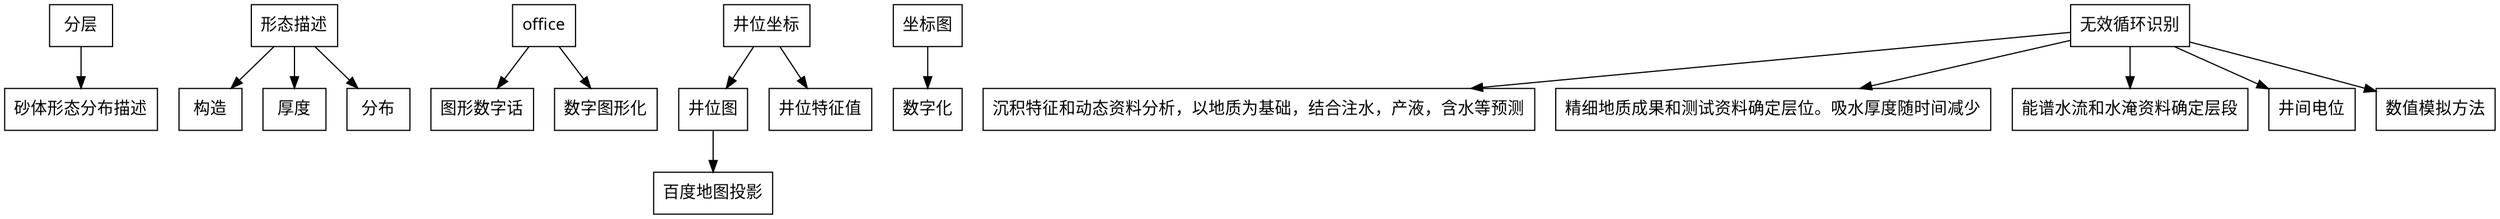 digraph developedGeology
{

edge [fontname="FangSong"];

node [shape=box, fontname="Aral" size="20,20"];

{
	分层->砂体形态分布描述;
	形态描述->构造;
	形态描述->厚度;
	形态描述->分布;
}

{
    office->图形数字话;
	office->数字图形化;
}

{

	井位坐标->井位图->百度地图投影;
	井位坐标->井位特征值;
	坐标图->数字化;
}
  //无效循环识别
  {
     无效循环识别->沉积特征和动态资料分析，以地质为基础，结合注水，产液，含水等预测;
	 无效循环识别->精细地质成果和测试资料确定层位。吸水厚度随时间减少;
	 无效循环识别->能谱水流和水淹资料确定层段;
	 无效循环识别->井间电位;
	 无效循环识别->数值模拟方法;
  
  }
}
